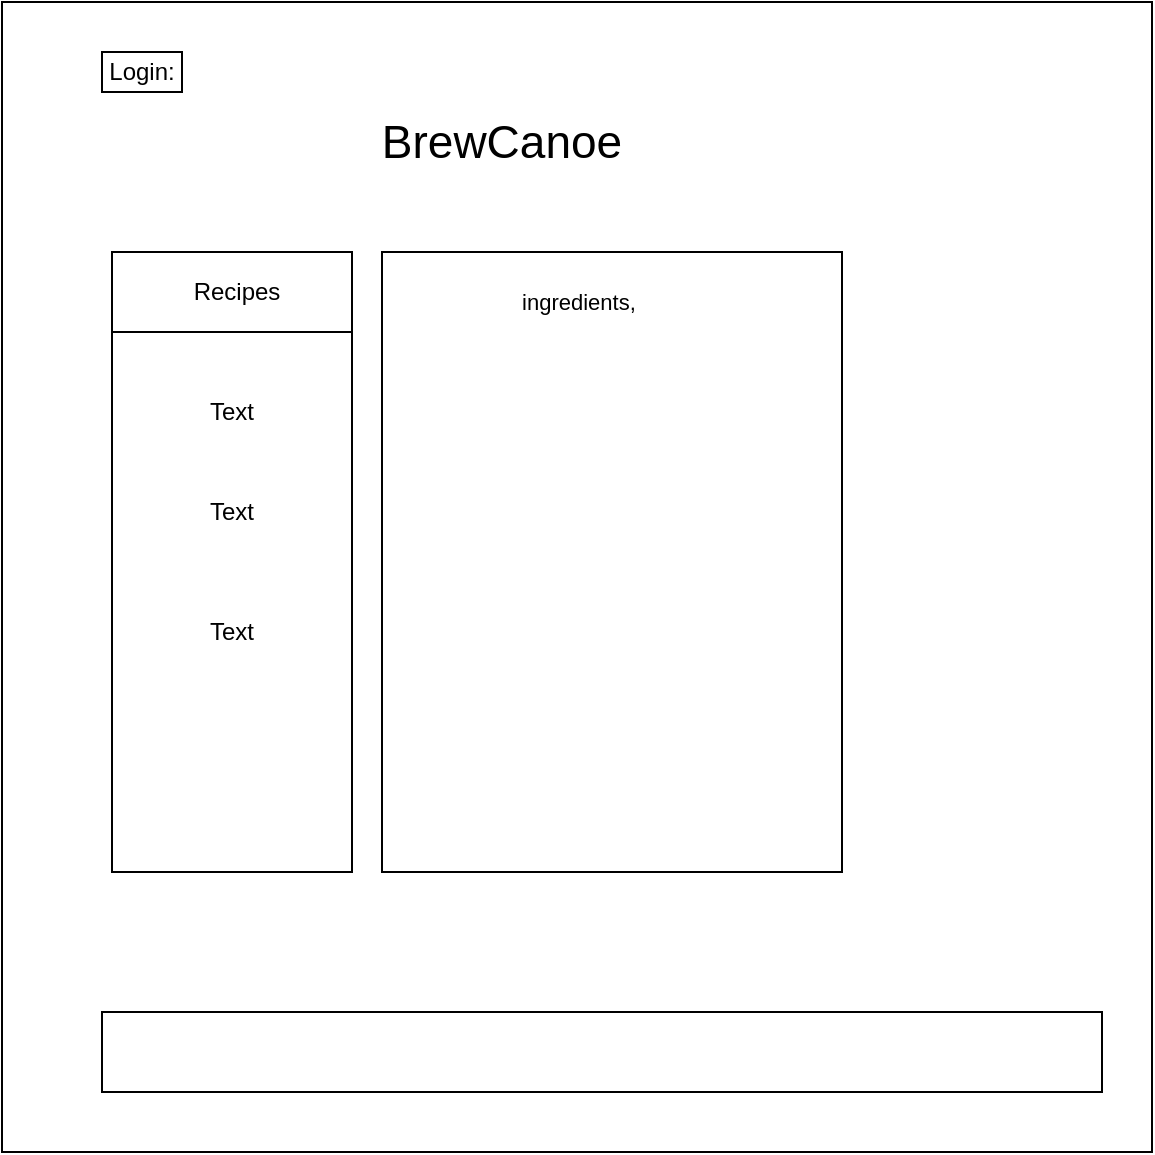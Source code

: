 <mxfile version="13.6.6" type="github"><diagram id="-fEW2xYGN8UKTEb3zN_L" name="Page-1"><mxGraphModel dx="1048" dy="1063" grid="1" gridSize="10" guides="1" tooltips="1" connect="1" arrows="1" fold="1" page="1" pageScale="1" pageWidth="827" pageHeight="1169" math="0" shadow="0"><root><mxCell id="0"/><mxCell id="1" parent="0"/><mxCell id="6M_2oP2KrVOhNp-eKekI-1" value="" style="whiteSpace=wrap;html=1;aspect=fixed;" vertex="1" parent="1"><mxGeometry x="90" y="85" width="575" height="575" as="geometry"/></mxCell><mxCell id="6M_2oP2KrVOhNp-eKekI-2" value="BrewCanoe" style="text;html=1;strokeColor=none;fillColor=none;align=center;verticalAlign=middle;whiteSpace=wrap;rounded=0;fontSize=23;" vertex="1" parent="1"><mxGeometry x="250" y="140" width="180" height="30" as="geometry"/></mxCell><mxCell id="6M_2oP2KrVOhNp-eKekI-3" value="" style="rounded=0;whiteSpace=wrap;html=1;" vertex="1" parent="1"><mxGeometry x="145" y="210" width="120" height="40" as="geometry"/></mxCell><mxCell id="6M_2oP2KrVOhNp-eKekI-4" value="Recipes" style="text;html=1;strokeColor=none;fillColor=none;align=center;verticalAlign=middle;whiteSpace=wrap;rounded=0;" vertex="1" parent="1"><mxGeometry x="145" y="210" width="125" height="40" as="geometry"/></mxCell><mxCell id="6M_2oP2KrVOhNp-eKekI-6" value="" style="rounded=0;whiteSpace=wrap;html=1;" vertex="1" parent="1"><mxGeometry x="145" y="250" width="120" height="270" as="geometry"/></mxCell><mxCell id="6M_2oP2KrVOhNp-eKekI-7" value="Text" style="text;html=1;strokeColor=none;fillColor=none;align=center;verticalAlign=middle;whiteSpace=wrap;rounded=0;" vertex="1" parent="1"><mxGeometry x="185" y="280" width="40" height="20" as="geometry"/></mxCell><mxCell id="6M_2oP2KrVOhNp-eKekI-8" value="Text" style="text;html=1;strokeColor=none;fillColor=none;align=center;verticalAlign=middle;whiteSpace=wrap;rounded=0;" vertex="1" parent="1"><mxGeometry x="185" y="330" width="40" height="20" as="geometry"/></mxCell><mxCell id="6M_2oP2KrVOhNp-eKekI-9" value="Text" style="text;html=1;strokeColor=none;fillColor=none;align=center;verticalAlign=middle;whiteSpace=wrap;rounded=0;" vertex="1" parent="1"><mxGeometry x="185" y="390" width="40" height="20" as="geometry"/></mxCell><mxCell id="6M_2oP2KrVOhNp-eKekI-10" value="" style="rounded=0;whiteSpace=wrap;html=1;" vertex="1" parent="1"><mxGeometry x="280" y="210" width="230" height="310" as="geometry"/></mxCell><mxCell id="6M_2oP2KrVOhNp-eKekI-11" value="Login:" style="text;html=1;fillColor=none;align=center;verticalAlign=middle;whiteSpace=wrap;rounded=0;strokeColor=#000000;" vertex="1" parent="1"><mxGeometry x="140" y="110" width="40" height="20" as="geometry"/></mxCell><mxCell id="6M_2oP2KrVOhNp-eKekI-12" value="ingredients,&amp;nbsp;" style="text;html=1;strokeColor=none;fillColor=none;align=center;verticalAlign=middle;whiteSpace=wrap;rounded=0;fontSize=11;" vertex="1" parent="1"><mxGeometry x="270" y="220" width="220" height="30" as="geometry"/></mxCell><mxCell id="6M_2oP2KrVOhNp-eKekI-13" value="" style="rounded=0;whiteSpace=wrap;html=1;strokeColor=#000000;fontSize=11;" vertex="1" parent="1"><mxGeometry x="140" y="590" width="500" height="40" as="geometry"/></mxCell></root></mxGraphModel></diagram></mxfile>